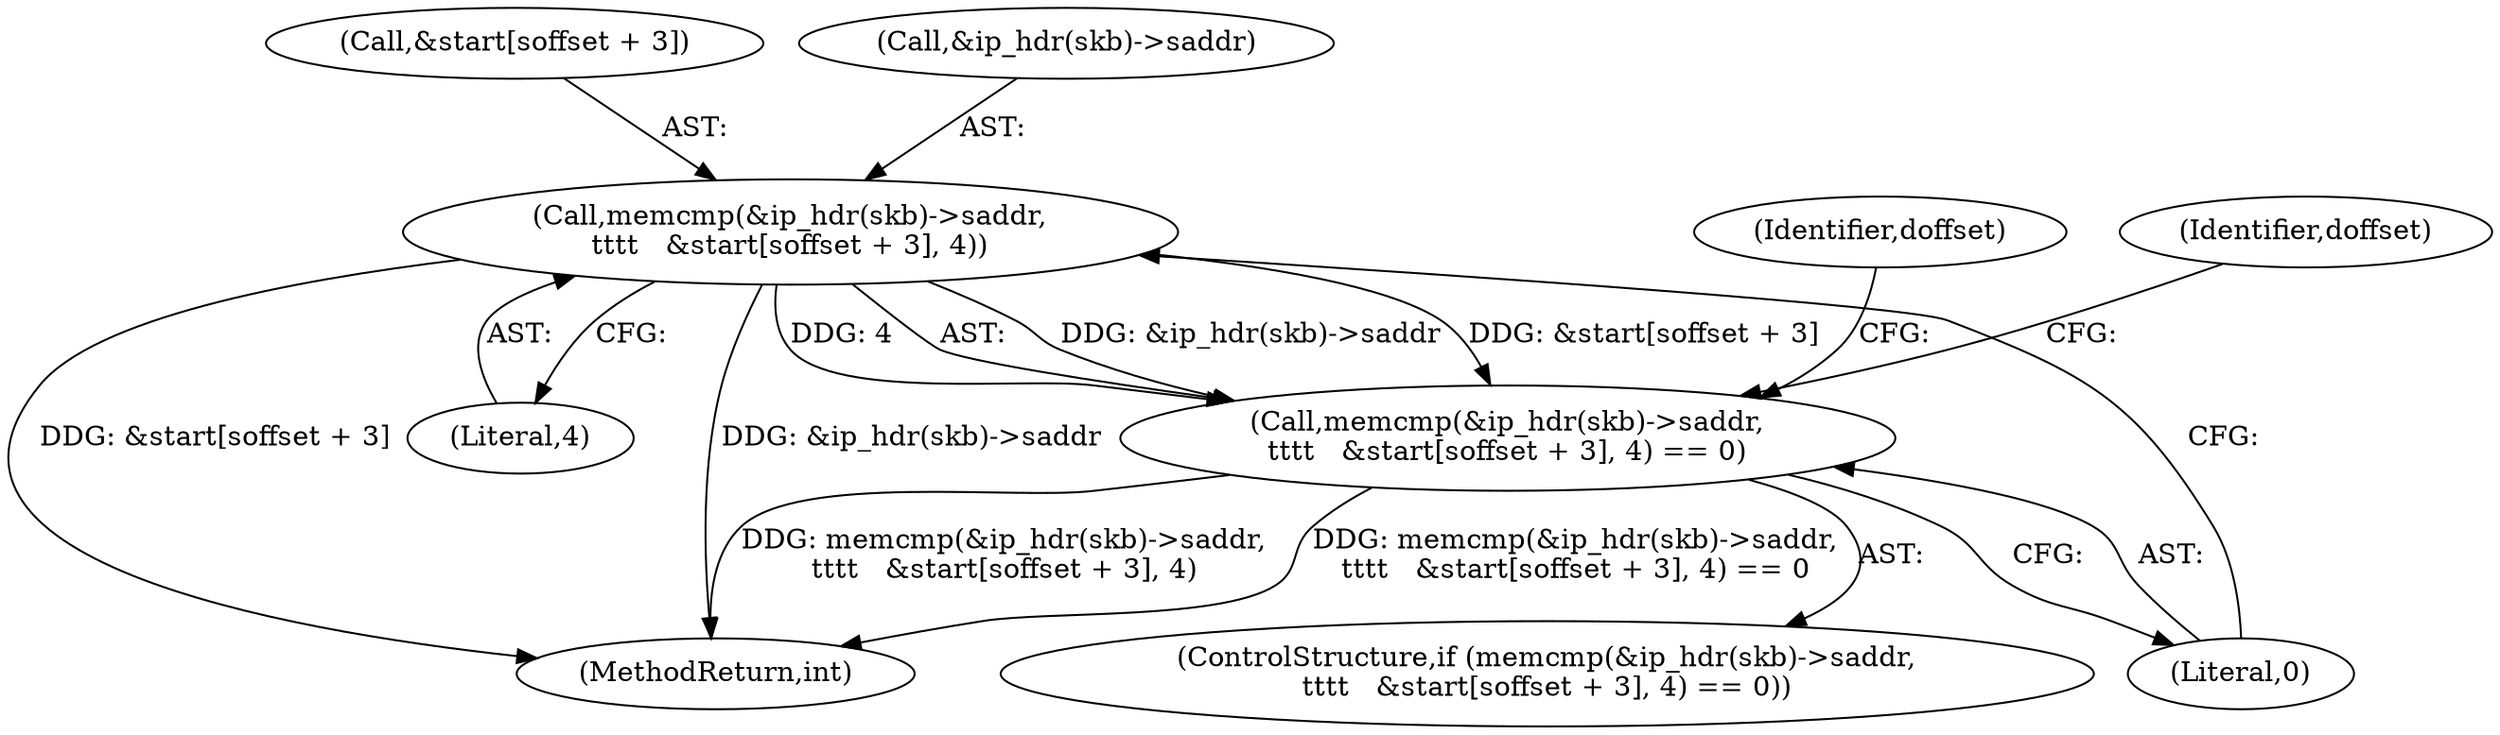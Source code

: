 digraph "0_linux_f6d8bd051c391c1c0458a30b2a7abcd939329259_16@API" {
"1000469" [label="(Call,memcmp(&ip_hdr(skb)->saddr,\n\t\t\t\t   &start[soffset + 3], 4))"];
"1000468" [label="(Call,memcmp(&ip_hdr(skb)->saddr,\n\t\t\t\t   &start[soffset + 3], 4) == 0)"];
"1000482" [label="(Literal,0)"];
"1000481" [label="(Literal,4)"];
"1000612" [label="(MethodReturn,int)"];
"1000469" [label="(Call,memcmp(&ip_hdr(skb)->saddr,\n\t\t\t\t   &start[soffset + 3], 4))"];
"1000488" [label="(Identifier,doffset)"];
"1000475" [label="(Call,&start[soffset + 3])"];
"1000484" [label="(Identifier,doffset)"];
"1000468" [label="(Call,memcmp(&ip_hdr(skb)->saddr,\n\t\t\t\t   &start[soffset + 3], 4) == 0)"];
"1000467" [label="(ControlStructure,if (memcmp(&ip_hdr(skb)->saddr,\n\t\t\t\t   &start[soffset + 3], 4) == 0))"];
"1000470" [label="(Call,&ip_hdr(skb)->saddr)"];
"1000469" -> "1000468"  [label="AST: "];
"1000469" -> "1000481"  [label="CFG: "];
"1000470" -> "1000469"  [label="AST: "];
"1000475" -> "1000469"  [label="AST: "];
"1000481" -> "1000469"  [label="AST: "];
"1000482" -> "1000469"  [label="CFG: "];
"1000469" -> "1000612"  [label="DDG: &start[soffset + 3]"];
"1000469" -> "1000612"  [label="DDG: &ip_hdr(skb)->saddr"];
"1000469" -> "1000468"  [label="DDG: &ip_hdr(skb)->saddr"];
"1000469" -> "1000468"  [label="DDG: &start[soffset + 3]"];
"1000469" -> "1000468"  [label="DDG: 4"];
"1000468" -> "1000467"  [label="AST: "];
"1000468" -> "1000482"  [label="CFG: "];
"1000482" -> "1000468"  [label="AST: "];
"1000484" -> "1000468"  [label="CFG: "];
"1000488" -> "1000468"  [label="CFG: "];
"1000468" -> "1000612"  [label="DDG: memcmp(&ip_hdr(skb)->saddr,\n\t\t\t\t   &start[soffset + 3], 4) == 0"];
"1000468" -> "1000612"  [label="DDG: memcmp(&ip_hdr(skb)->saddr,\n\t\t\t\t   &start[soffset + 3], 4)"];
}
